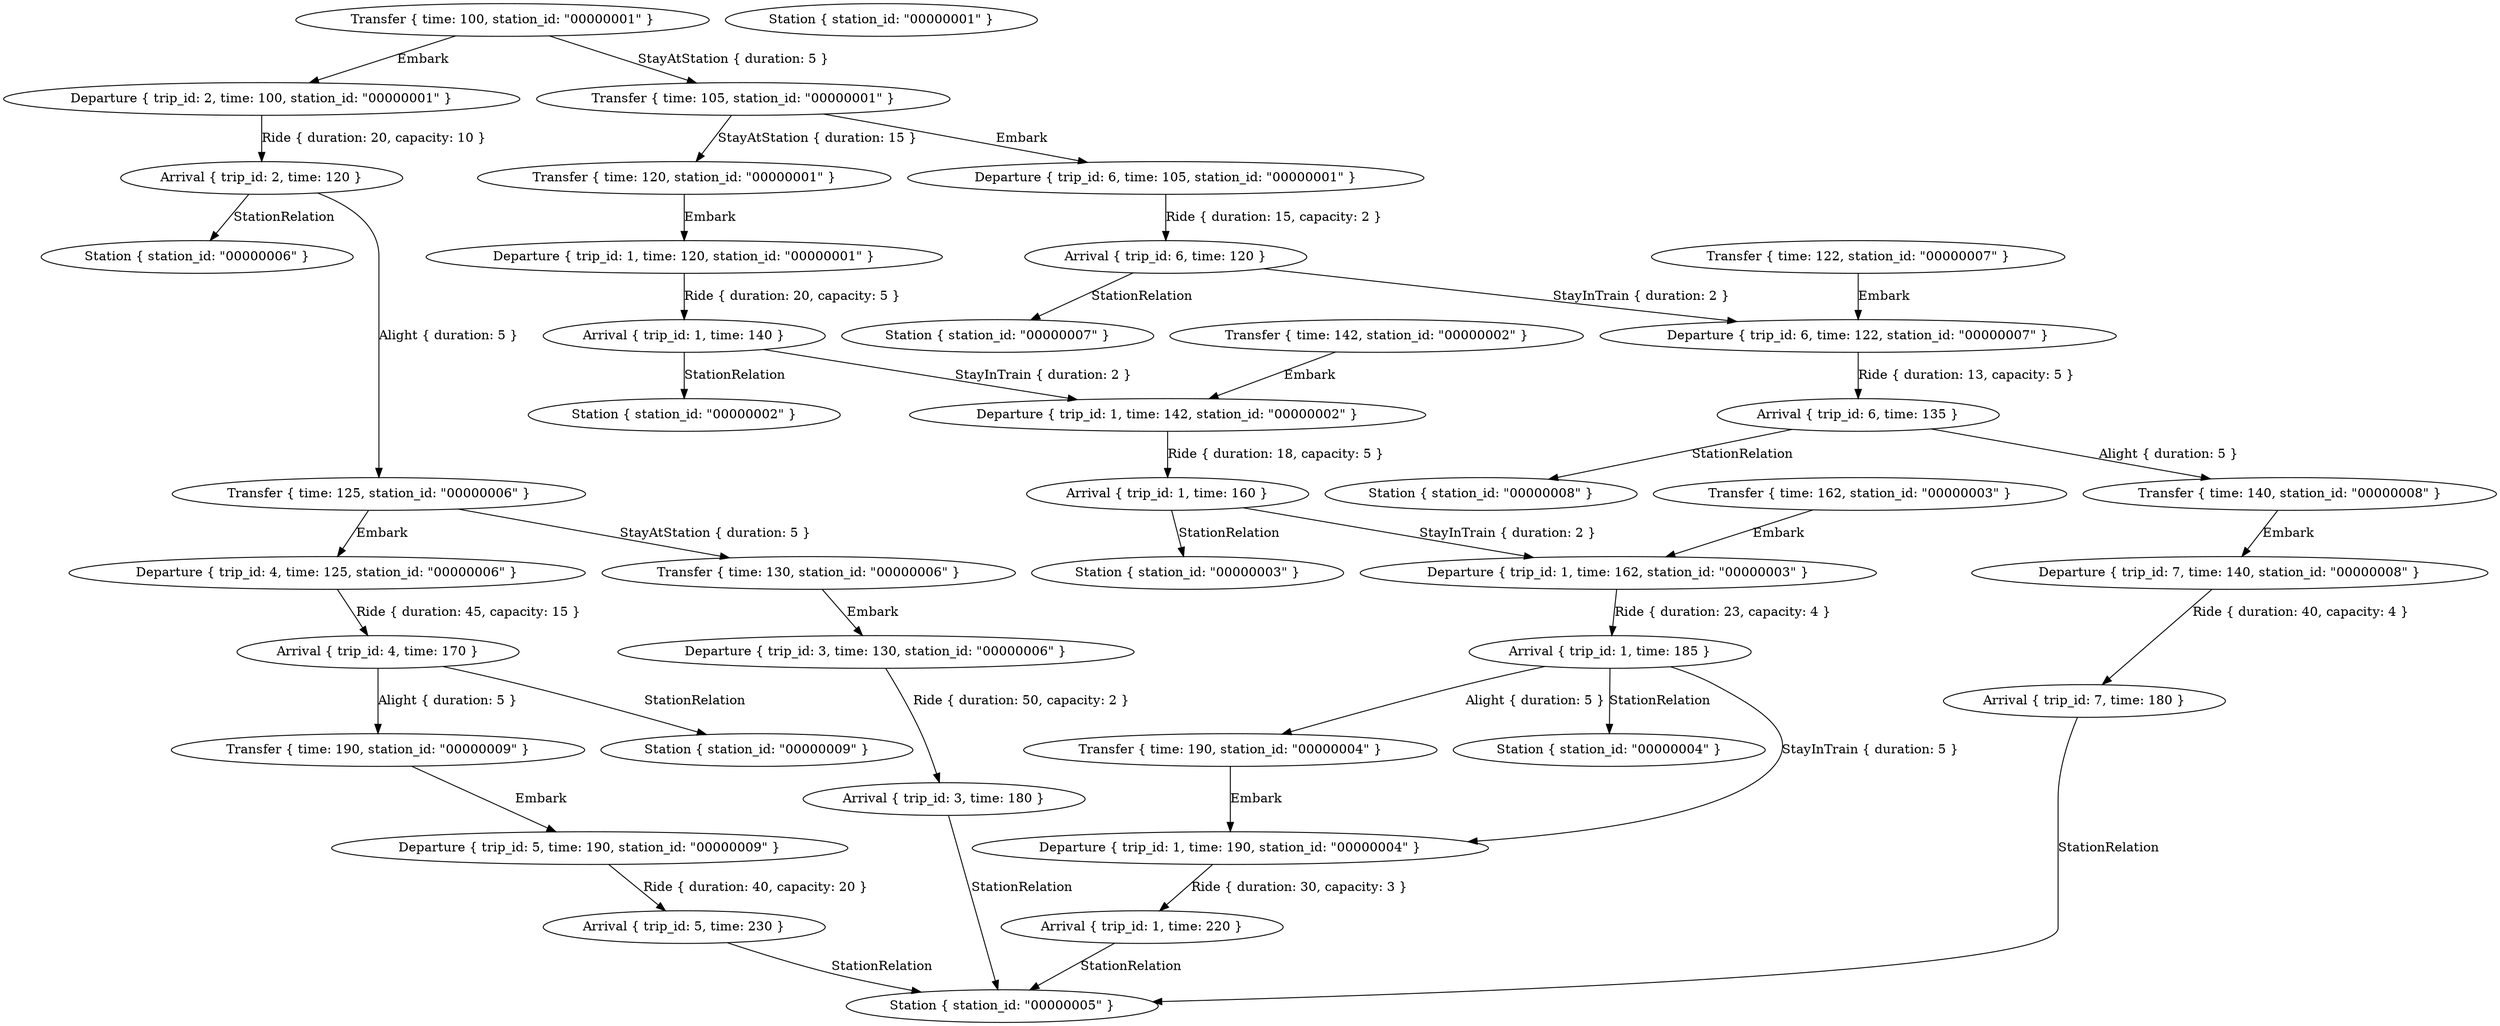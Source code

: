 digraph {
    0 [ label = "Arrival { trip_id: 4, time: 170 }" ]
    1 [ label = "Departure { trip_id: 4, time: 125, station_id: \"00000006\" }" ]
    2 [ label = "Arrival { trip_id: 1, time: 185 }" ]
    3 [ label = "Departure { trip_id: 1, time: 162, station_id: \"00000003\" }" ]
    4 [ label = "Arrival { trip_id: 3, time: 180 }" ]
    5 [ label = "Departure { trip_id: 3, time: 130, station_id: \"00000006\" }" ]
    6 [ label = "Arrival { trip_id: 6, time: 135 }" ]
    7 [ label = "Departure { trip_id: 6, time: 122, station_id: \"00000007\" }" ]
    8 [ label = "Arrival { trip_id: 1, time: 160 }" ]
    9 [ label = "Departure { trip_id: 1, time: 142, station_id: \"00000002\" }" ]
    10 [ label = "Arrival { trip_id: 1, time: 220 }" ]
    11 [ label = "Departure { trip_id: 1, time: 190, station_id: \"00000004\" }" ]
    12 [ label = "Arrival { trip_id: 7, time: 180 }" ]
    13 [ label = "Departure { trip_id: 7, time: 140, station_id: \"00000008\" }" ]
    14 [ label = "Arrival { trip_id: 5, time: 230 }" ]
    15 [ label = "Departure { trip_id: 5, time: 190, station_id: \"00000009\" }" ]
    16 [ label = "Arrival { trip_id: 1, time: 140 }" ]
    17 [ label = "Departure { trip_id: 1, time: 120, station_id: \"00000001\" }" ]
    18 [ label = "Arrival { trip_id: 2, time: 120 }" ]
    19 [ label = "Departure { trip_id: 2, time: 100, station_id: \"00000001\" }" ]
    20 [ label = "Arrival { trip_id: 6, time: 120 }" ]
    21 [ label = "Departure { trip_id: 6, time: 105, station_id: \"00000001\" }" ]
    22 [ label = "Station { station_id: \"00000007\" }" ]
    23 [ label = "Transfer { time: 122, station_id: \"00000007\" }" ]
    24 [ label = "Station { station_id: \"00000006\" }" ]
    25 [ label = "Transfer { time: 125, station_id: \"00000006\" }" ]
    26 [ label = "Transfer { time: 130, station_id: \"00000006\" }" ]
    27 [ label = "Station { station_id: \"00000005\" }" ]
    28 [ label = "Station { station_id: \"00000004\" }" ]
    29 [ label = "Transfer { time: 190, station_id: \"00000004\" }" ]
    30 [ label = "Station { station_id: \"00000008\" }" ]
    31 [ label = "Transfer { time: 140, station_id: \"00000008\" }" ]
    32 [ label = "Station { station_id: \"00000002\" }" ]
    33 [ label = "Transfer { time: 142, station_id: \"00000002\" }" ]
    34 [ label = "Station { station_id: \"00000001\" }" ]
    35 [ label = "Transfer { time: 100, station_id: \"00000001\" }" ]
    36 [ label = "Transfer { time: 120, station_id: \"00000001\" }" ]
    37 [ label = "Transfer { time: 105, station_id: \"00000001\" }" ]
    38 [ label = "Station { station_id: \"00000003\" }" ]
    39 [ label = "Transfer { time: 162, station_id: \"00000003\" }" ]
    40 [ label = "Station { station_id: \"00000009\" }" ]
    41 [ label = "Transfer { time: 190, station_id: \"00000009\" }" ]
    1 -> 0 [ label = "Ride { duration: 45, capacity: 15 }" ]
    3 -> 2 [ label = "Ride { duration: 23, capacity: 4 }" ]
    5 -> 4 [ label = "Ride { duration: 50, capacity: 2 }" ]
    7 -> 6 [ label = "Ride { duration: 13, capacity: 5 }" ]
    9 -> 8 [ label = "Ride { duration: 18, capacity: 5 }" ]
    11 -> 10 [ label = "Ride { duration: 30, capacity: 3 }" ]
    13 -> 12 [ label = "Ride { duration: 40, capacity: 4 }" ]
    15 -> 14 [ label = "Ride { duration: 40, capacity: 20 }" ]
    17 -> 16 [ label = "Ride { duration: 20, capacity: 5 }" ]
    19 -> 18 [ label = "Ride { duration: 20, capacity: 10 }" ]
    21 -> 20 [ label = "Ride { duration: 15, capacity: 2 }" ]
    23 -> 7 [ label = "Embark" ]
    20 -> 7 [ label = "StayInTrain { duration: 2 }" ]
    20 -> 22 [ label = "StationRelation" ]
    25 -> 1 [ label = "Embark" ]
    26 -> 5 [ label = "Embark" ]
    25 -> 26 [ label = "StayAtStation { duration: 5 }" ]
    18 -> 24 [ label = "StationRelation" ]
    18 -> 25 [ label = "Alight { duration: 5 }" ]
    12 -> 27 [ label = "StationRelation" ]
    10 -> 27 [ label = "StationRelation" ]
    4 -> 27 [ label = "StationRelation" ]
    14 -> 27 [ label = "StationRelation" ]
    29 -> 11 [ label = "Embark" ]
    2 -> 11 [ label = "StayInTrain { duration: 5 }" ]
    2 -> 28 [ label = "StationRelation" ]
    2 -> 29 [ label = "Alight { duration: 5 }" ]
    31 -> 13 [ label = "Embark" ]
    6 -> 30 [ label = "StationRelation" ]
    6 -> 31 [ label = "Alight { duration: 5 }" ]
    33 -> 9 [ label = "Embark" ]
    16 -> 9 [ label = "StayInTrain { duration: 2 }" ]
    16 -> 32 [ label = "StationRelation" ]
    35 -> 19 [ label = "Embark" ]
    36 -> 17 [ label = "Embark" ]
    37 -> 21 [ label = "Embark" ]
    35 -> 37 [ label = "StayAtStation { duration: 5 }" ]
    37 -> 36 [ label = "StayAtStation { duration: 15 }" ]
    39 -> 3 [ label = "Embark" ]
    8 -> 3 [ label = "StayInTrain { duration: 2 }" ]
    8 -> 38 [ label = "StationRelation" ]
    41 -> 15 [ label = "Embark" ]
    0 -> 40 [ label = "StationRelation" ]
    0 -> 41 [ label = "Alight { duration: 5 }" ]
}
